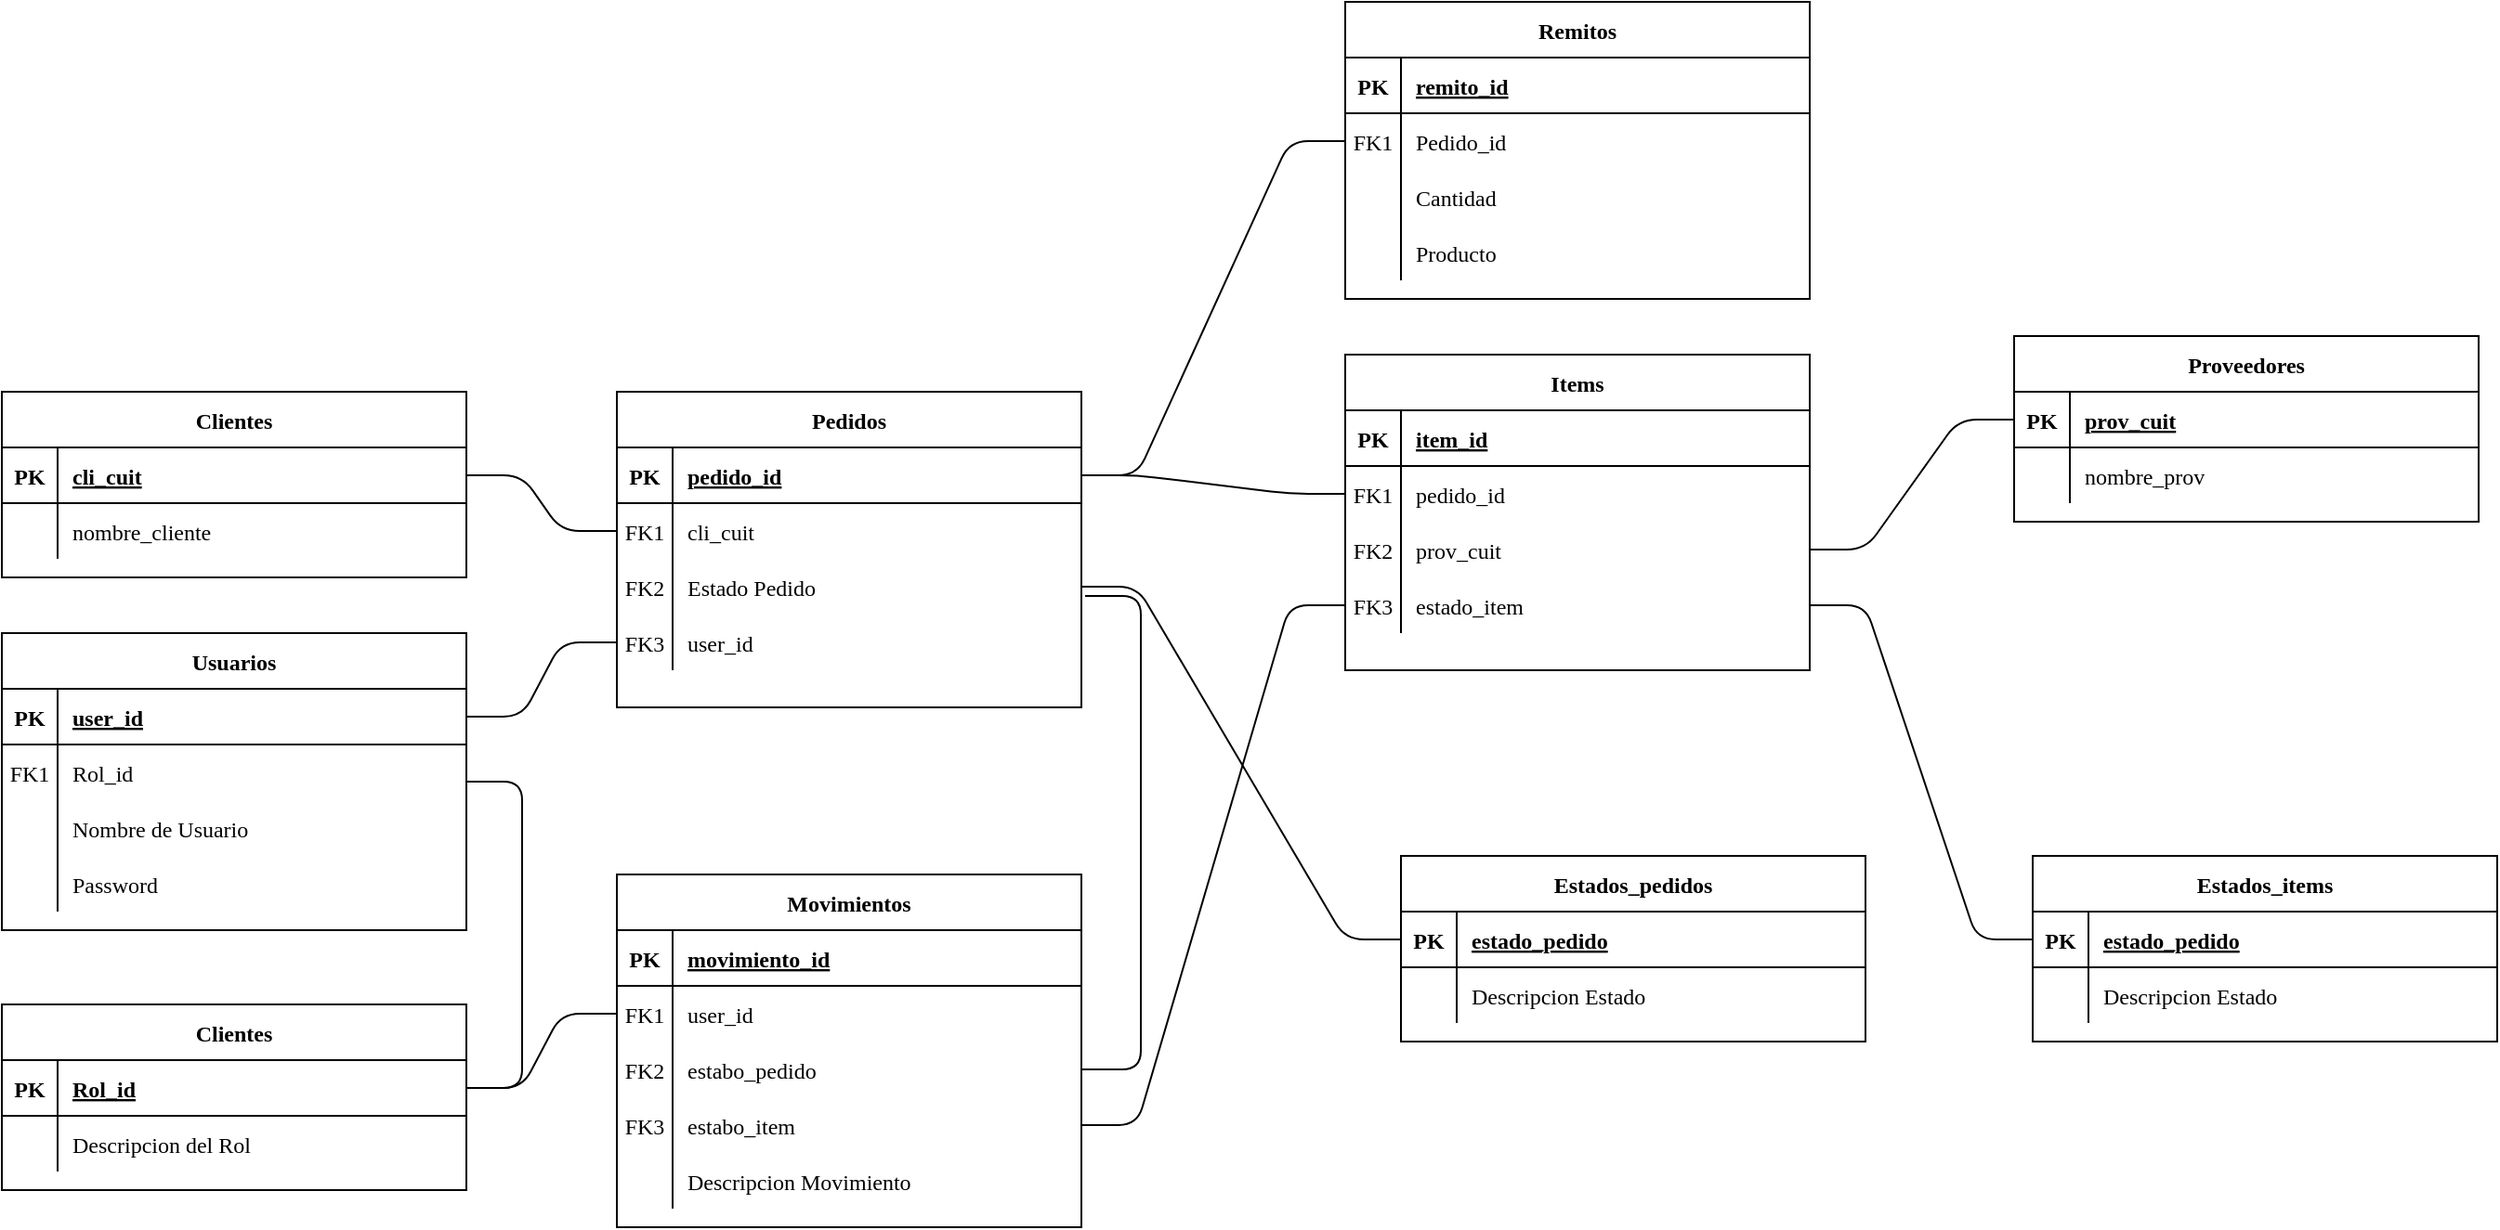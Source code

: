 <mxfile version="24.4.13" type="device">
  <diagram id="R2lEEEUBdFMjLlhIrx00" name="Page-1">
    <mxGraphModel dx="1235" dy="614" grid="1" gridSize="10" guides="1" tooltips="1" connect="1" arrows="1" fold="1" page="1" pageScale="1" pageWidth="1654" pageHeight="1169" math="0" shadow="0" extFonts="Permanent Marker^https://fonts.googleapis.com/css?family=Permanent+Marker">
      <root>
        <mxCell id="0" />
        <mxCell id="1" parent="0" />
        <mxCell id="C-vyLk0tnHw3VtMMgP7b-1" value="" style="edgeStyle=entityRelationEdgeStyle;endArrow=none;startArrow=none;endFill=0;startFill=0;fontFamily=Verdana;" parent="1" source="C-vyLk0tnHw3VtMMgP7b-24" target="C-vyLk0tnHw3VtMMgP7b-6" edge="1">
          <mxGeometry width="100" height="100" relative="1" as="geometry">
            <mxPoint x="347" y="930" as="sourcePoint" />
            <mxPoint x="447" y="830" as="targetPoint" />
          </mxGeometry>
        </mxCell>
        <mxCell id="C-vyLk0tnHw3VtMMgP7b-2" value="Pedidos" style="shape=table;startSize=30;container=1;collapsible=1;childLayout=tableLayout;fixedRows=1;rowLines=0;fontStyle=1;align=center;resizeLast=1;fontFamily=Verdana;" parent="1" vertex="1">
          <mxGeometry x="448" y="370" width="250" height="170" as="geometry" />
        </mxCell>
        <mxCell id="C-vyLk0tnHw3VtMMgP7b-3" value="" style="shape=partialRectangle;collapsible=0;dropTarget=0;pointerEvents=0;fillColor=none;points=[[0,0.5],[1,0.5]];portConstraint=eastwest;top=0;left=0;right=0;bottom=1;fontFamily=Verdana;" parent="C-vyLk0tnHw3VtMMgP7b-2" vertex="1">
          <mxGeometry y="30" width="250" height="30" as="geometry" />
        </mxCell>
        <mxCell id="C-vyLk0tnHw3VtMMgP7b-4" value="PK" style="shape=partialRectangle;overflow=hidden;connectable=0;fillColor=none;top=0;left=0;bottom=0;right=0;fontStyle=1;fontFamily=Verdana;" parent="C-vyLk0tnHw3VtMMgP7b-3" vertex="1">
          <mxGeometry width="30" height="30" as="geometry">
            <mxRectangle width="30" height="30" as="alternateBounds" />
          </mxGeometry>
        </mxCell>
        <mxCell id="C-vyLk0tnHw3VtMMgP7b-5" value="pedido_id" style="shape=partialRectangle;overflow=hidden;connectable=0;fillColor=none;top=0;left=0;bottom=0;right=0;align=left;spacingLeft=6;fontStyle=5;fontFamily=Verdana;" parent="C-vyLk0tnHw3VtMMgP7b-3" vertex="1">
          <mxGeometry x="30" width="220" height="30" as="geometry">
            <mxRectangle width="220" height="30" as="alternateBounds" />
          </mxGeometry>
        </mxCell>
        <mxCell id="C-vyLk0tnHw3VtMMgP7b-6" value="" style="shape=partialRectangle;collapsible=0;dropTarget=0;pointerEvents=0;fillColor=none;points=[[0,0.5],[1,0.5]];portConstraint=eastwest;top=0;left=0;right=0;bottom=0;fontFamily=Verdana;" parent="C-vyLk0tnHw3VtMMgP7b-2" vertex="1">
          <mxGeometry y="60" width="250" height="30" as="geometry" />
        </mxCell>
        <mxCell id="C-vyLk0tnHw3VtMMgP7b-7" value="FK1" style="shape=partialRectangle;overflow=hidden;connectable=0;fillColor=none;top=0;left=0;bottom=0;right=0;fontFamily=Verdana;" parent="C-vyLk0tnHw3VtMMgP7b-6" vertex="1">
          <mxGeometry width="30" height="30" as="geometry">
            <mxRectangle width="30" height="30" as="alternateBounds" />
          </mxGeometry>
        </mxCell>
        <mxCell id="C-vyLk0tnHw3VtMMgP7b-8" value="cli_cuit" style="shape=partialRectangle;overflow=hidden;connectable=0;fillColor=none;top=0;left=0;bottom=0;right=0;align=left;spacingLeft=6;fontFamily=Verdana;" parent="C-vyLk0tnHw3VtMMgP7b-6" vertex="1">
          <mxGeometry x="30" width="220" height="30" as="geometry">
            <mxRectangle width="220" height="30" as="alternateBounds" />
          </mxGeometry>
        </mxCell>
        <mxCell id="WFB8FTctx7Uo-wNj8tFT-1" value="" style="shape=partialRectangle;collapsible=0;dropTarget=0;pointerEvents=0;fillColor=none;points=[[0,0.5],[1,0.5]];portConstraint=eastwest;top=0;left=0;right=0;bottom=0;fontFamily=Verdana;" parent="C-vyLk0tnHw3VtMMgP7b-2" vertex="1">
          <mxGeometry y="90" width="250" height="30" as="geometry" />
        </mxCell>
        <mxCell id="WFB8FTctx7Uo-wNj8tFT-2" value="FK2" style="shape=partialRectangle;overflow=hidden;connectable=0;fillColor=none;top=0;left=0;bottom=0;right=0;fontFamily=Verdana;" parent="WFB8FTctx7Uo-wNj8tFT-1" vertex="1">
          <mxGeometry width="30" height="30" as="geometry">
            <mxRectangle width="30" height="30" as="alternateBounds" />
          </mxGeometry>
        </mxCell>
        <mxCell id="WFB8FTctx7Uo-wNj8tFT-3" value="Estado Pedido" style="shape=partialRectangle;overflow=hidden;connectable=0;fillColor=none;top=0;left=0;bottom=0;right=0;align=left;spacingLeft=6;fontFamily=Verdana;" parent="WFB8FTctx7Uo-wNj8tFT-1" vertex="1">
          <mxGeometry x="30" width="220" height="30" as="geometry">
            <mxRectangle width="220" height="30" as="alternateBounds" />
          </mxGeometry>
        </mxCell>
        <mxCell id="Aw_1BNNCDgIkhgm2NHV8-11" value="" style="shape=partialRectangle;collapsible=0;dropTarget=0;pointerEvents=0;fillColor=none;points=[[0,0.5],[1,0.5]];portConstraint=eastwest;top=0;left=0;right=0;bottom=0;fontFamily=Verdana;" vertex="1" parent="C-vyLk0tnHw3VtMMgP7b-2">
          <mxGeometry y="120" width="250" height="30" as="geometry" />
        </mxCell>
        <mxCell id="Aw_1BNNCDgIkhgm2NHV8-12" value="FK3" style="shape=partialRectangle;overflow=hidden;connectable=0;fillColor=none;top=0;left=0;bottom=0;right=0;fontFamily=Verdana;" vertex="1" parent="Aw_1BNNCDgIkhgm2NHV8-11">
          <mxGeometry width="30" height="30" as="geometry">
            <mxRectangle width="30" height="30" as="alternateBounds" />
          </mxGeometry>
        </mxCell>
        <mxCell id="Aw_1BNNCDgIkhgm2NHV8-13" value="user_id" style="shape=partialRectangle;overflow=hidden;connectable=0;fillColor=none;top=0;left=0;bottom=0;right=0;align=left;spacingLeft=6;fontFamily=Verdana;" vertex="1" parent="Aw_1BNNCDgIkhgm2NHV8-11">
          <mxGeometry x="30" width="220" height="30" as="geometry">
            <mxRectangle width="220" height="30" as="alternateBounds" />
          </mxGeometry>
        </mxCell>
        <mxCell id="C-vyLk0tnHw3VtMMgP7b-23" value="Clientes" style="shape=table;startSize=30;container=1;collapsible=1;childLayout=tableLayout;fixedRows=1;rowLines=0;fontStyle=1;align=center;resizeLast=1;fontFamily=Verdana;" parent="1" vertex="1">
          <mxGeometry x="117" y="370" width="250" height="100" as="geometry" />
        </mxCell>
        <mxCell id="C-vyLk0tnHw3VtMMgP7b-24" value="" style="shape=partialRectangle;collapsible=0;dropTarget=0;pointerEvents=0;fillColor=none;points=[[0,0.5],[1,0.5]];portConstraint=eastwest;top=0;left=0;right=0;bottom=1;fontFamily=Verdana;" parent="C-vyLk0tnHw3VtMMgP7b-23" vertex="1">
          <mxGeometry y="30" width="250" height="30" as="geometry" />
        </mxCell>
        <mxCell id="C-vyLk0tnHw3VtMMgP7b-25" value="PK" style="shape=partialRectangle;overflow=hidden;connectable=0;fillColor=none;top=0;left=0;bottom=0;right=0;fontStyle=1;fontFamily=Verdana;" parent="C-vyLk0tnHw3VtMMgP7b-24" vertex="1">
          <mxGeometry width="30" height="30" as="geometry">
            <mxRectangle width="30" height="30" as="alternateBounds" />
          </mxGeometry>
        </mxCell>
        <mxCell id="C-vyLk0tnHw3VtMMgP7b-26" value="cli_cuit" style="shape=partialRectangle;overflow=hidden;connectable=0;fillColor=none;top=0;left=0;bottom=0;right=0;align=left;spacingLeft=6;fontStyle=5;fontFamily=Verdana;" parent="C-vyLk0tnHw3VtMMgP7b-24" vertex="1">
          <mxGeometry x="30" width="220" height="30" as="geometry">
            <mxRectangle width="220" height="30" as="alternateBounds" />
          </mxGeometry>
        </mxCell>
        <mxCell id="C-vyLk0tnHw3VtMMgP7b-27" value="" style="shape=partialRectangle;collapsible=0;dropTarget=0;pointerEvents=0;fillColor=none;points=[[0,0.5],[1,0.5]];portConstraint=eastwest;top=0;left=0;right=0;bottom=0;fontFamily=Verdana;" parent="C-vyLk0tnHw3VtMMgP7b-23" vertex="1">
          <mxGeometry y="60" width="250" height="30" as="geometry" />
        </mxCell>
        <mxCell id="C-vyLk0tnHw3VtMMgP7b-28" value="" style="shape=partialRectangle;overflow=hidden;connectable=0;fillColor=none;top=0;left=0;bottom=0;right=0;fontFamily=Verdana;" parent="C-vyLk0tnHw3VtMMgP7b-27" vertex="1">
          <mxGeometry width="30" height="30" as="geometry">
            <mxRectangle width="30" height="30" as="alternateBounds" />
          </mxGeometry>
        </mxCell>
        <mxCell id="C-vyLk0tnHw3VtMMgP7b-29" value="nombre_cliente" style="shape=partialRectangle;overflow=hidden;connectable=0;fillColor=none;top=0;left=0;bottom=0;right=0;align=left;spacingLeft=6;fontFamily=Verdana;" parent="C-vyLk0tnHw3VtMMgP7b-27" vertex="1">
          <mxGeometry x="30" width="220" height="30" as="geometry">
            <mxRectangle width="220" height="30" as="alternateBounds" />
          </mxGeometry>
        </mxCell>
        <mxCell id="WFB8FTctx7Uo-wNj8tFT-4" value="Proveedores" style="shape=table;startSize=30;container=1;collapsible=1;childLayout=tableLayout;fixedRows=1;rowLines=0;fontStyle=1;align=center;resizeLast=1;fontFamily=Verdana;" parent="1" vertex="1">
          <mxGeometry x="1200" y="340" width="250" height="100" as="geometry" />
        </mxCell>
        <mxCell id="WFB8FTctx7Uo-wNj8tFT-5" value="" style="shape=partialRectangle;collapsible=0;dropTarget=0;pointerEvents=0;fillColor=none;points=[[0,0.5],[1,0.5]];portConstraint=eastwest;top=0;left=0;right=0;bottom=1;fontFamily=Verdana;" parent="WFB8FTctx7Uo-wNj8tFT-4" vertex="1">
          <mxGeometry y="30" width="250" height="30" as="geometry" />
        </mxCell>
        <mxCell id="WFB8FTctx7Uo-wNj8tFT-6" value="PK" style="shape=partialRectangle;overflow=hidden;connectable=0;fillColor=none;top=0;left=0;bottom=0;right=0;fontStyle=1;fontFamily=Verdana;" parent="WFB8FTctx7Uo-wNj8tFT-5" vertex="1">
          <mxGeometry width="30" height="30" as="geometry">
            <mxRectangle width="30" height="30" as="alternateBounds" />
          </mxGeometry>
        </mxCell>
        <mxCell id="WFB8FTctx7Uo-wNj8tFT-7" value="prov_cuit" style="shape=partialRectangle;overflow=hidden;connectable=0;fillColor=none;top=0;left=0;bottom=0;right=0;align=left;spacingLeft=6;fontStyle=5;fontFamily=Verdana;" parent="WFB8FTctx7Uo-wNj8tFT-5" vertex="1">
          <mxGeometry x="30" width="220" height="30" as="geometry">
            <mxRectangle width="220" height="30" as="alternateBounds" />
          </mxGeometry>
        </mxCell>
        <mxCell id="WFB8FTctx7Uo-wNj8tFT-8" value="" style="shape=partialRectangle;collapsible=0;dropTarget=0;pointerEvents=0;fillColor=none;points=[[0,0.5],[1,0.5]];portConstraint=eastwest;top=0;left=0;right=0;bottom=0;fontFamily=Verdana;" parent="WFB8FTctx7Uo-wNj8tFT-4" vertex="1">
          <mxGeometry y="60" width="250" height="30" as="geometry" />
        </mxCell>
        <mxCell id="WFB8FTctx7Uo-wNj8tFT-9" value="" style="shape=partialRectangle;overflow=hidden;connectable=0;fillColor=none;top=0;left=0;bottom=0;right=0;fontFamily=Verdana;" parent="WFB8FTctx7Uo-wNj8tFT-8" vertex="1">
          <mxGeometry width="30" height="30" as="geometry">
            <mxRectangle width="30" height="30" as="alternateBounds" />
          </mxGeometry>
        </mxCell>
        <mxCell id="WFB8FTctx7Uo-wNj8tFT-10" value="nombre_prov" style="shape=partialRectangle;overflow=hidden;connectable=0;fillColor=none;top=0;left=0;bottom=0;right=0;align=left;spacingLeft=6;fontFamily=Verdana;" parent="WFB8FTctx7Uo-wNj8tFT-8" vertex="1">
          <mxGeometry x="30" width="220" height="30" as="geometry">
            <mxRectangle width="220" height="30" as="alternateBounds" />
          </mxGeometry>
        </mxCell>
        <mxCell id="WFB8FTctx7Uo-wNj8tFT-11" value="Items" style="shape=table;startSize=30;container=1;collapsible=1;childLayout=tableLayout;fixedRows=1;rowLines=0;fontStyle=1;align=center;resizeLast=1;fontFamily=Verdana;" parent="1" vertex="1">
          <mxGeometry x="840" y="350" width="250" height="170" as="geometry" />
        </mxCell>
        <mxCell id="WFB8FTctx7Uo-wNj8tFT-12" value="" style="shape=partialRectangle;collapsible=0;dropTarget=0;pointerEvents=0;fillColor=none;points=[[0,0.5],[1,0.5]];portConstraint=eastwest;top=0;left=0;right=0;bottom=1;fontFamily=Verdana;" parent="WFB8FTctx7Uo-wNj8tFT-11" vertex="1">
          <mxGeometry y="30" width="250" height="30" as="geometry" />
        </mxCell>
        <mxCell id="WFB8FTctx7Uo-wNj8tFT-13" value="PK" style="shape=partialRectangle;overflow=hidden;connectable=0;fillColor=none;top=0;left=0;bottom=0;right=0;fontStyle=1;fontFamily=Verdana;" parent="WFB8FTctx7Uo-wNj8tFT-12" vertex="1">
          <mxGeometry width="30" height="30" as="geometry">
            <mxRectangle width="30" height="30" as="alternateBounds" />
          </mxGeometry>
        </mxCell>
        <mxCell id="WFB8FTctx7Uo-wNj8tFT-14" value="item_id" style="shape=partialRectangle;overflow=hidden;connectable=0;fillColor=none;top=0;left=0;bottom=0;right=0;align=left;spacingLeft=6;fontStyle=5;fontFamily=Verdana;" parent="WFB8FTctx7Uo-wNj8tFT-12" vertex="1">
          <mxGeometry x="30" width="220" height="30" as="geometry">
            <mxRectangle width="220" height="30" as="alternateBounds" />
          </mxGeometry>
        </mxCell>
        <mxCell id="WFB8FTctx7Uo-wNj8tFT-15" value="" style="shape=partialRectangle;collapsible=0;dropTarget=0;pointerEvents=0;fillColor=none;points=[[0,0.5],[1,0.5]];portConstraint=eastwest;top=0;left=0;right=0;bottom=0;fontFamily=Verdana;" parent="WFB8FTctx7Uo-wNj8tFT-11" vertex="1">
          <mxGeometry y="60" width="250" height="30" as="geometry" />
        </mxCell>
        <mxCell id="WFB8FTctx7Uo-wNj8tFT-16" value="FK1" style="shape=partialRectangle;overflow=hidden;connectable=0;fillColor=none;top=0;left=0;bottom=0;right=0;fontFamily=Verdana;" parent="WFB8FTctx7Uo-wNj8tFT-15" vertex="1">
          <mxGeometry width="30" height="30" as="geometry">
            <mxRectangle width="30" height="30" as="alternateBounds" />
          </mxGeometry>
        </mxCell>
        <mxCell id="WFB8FTctx7Uo-wNj8tFT-17" value="pedido_id" style="shape=partialRectangle;overflow=hidden;connectable=0;fillColor=none;top=0;left=0;bottom=0;right=0;align=left;spacingLeft=6;fontFamily=Verdana;" parent="WFB8FTctx7Uo-wNj8tFT-15" vertex="1">
          <mxGeometry x="30" width="220" height="30" as="geometry">
            <mxRectangle width="220" height="30" as="alternateBounds" />
          </mxGeometry>
        </mxCell>
        <mxCell id="WFB8FTctx7Uo-wNj8tFT-18" value="" style="shape=partialRectangle;collapsible=0;dropTarget=0;pointerEvents=0;fillColor=none;points=[[0,0.5],[1,0.5]];portConstraint=eastwest;top=0;left=0;right=0;bottom=0;fontFamily=Verdana;" parent="WFB8FTctx7Uo-wNj8tFT-11" vertex="1">
          <mxGeometry y="90" width="250" height="30" as="geometry" />
        </mxCell>
        <mxCell id="WFB8FTctx7Uo-wNj8tFT-19" value="FK2" style="shape=partialRectangle;overflow=hidden;connectable=0;fillColor=none;top=0;left=0;bottom=0;right=0;fontFamily=Verdana;" parent="WFB8FTctx7Uo-wNj8tFT-18" vertex="1">
          <mxGeometry width="30" height="30" as="geometry">
            <mxRectangle width="30" height="30" as="alternateBounds" />
          </mxGeometry>
        </mxCell>
        <mxCell id="WFB8FTctx7Uo-wNj8tFT-20" value="prov_cuit" style="shape=partialRectangle;overflow=hidden;connectable=0;fillColor=none;top=0;left=0;bottom=0;right=0;align=left;spacingLeft=6;fontFamily=Verdana;" parent="WFB8FTctx7Uo-wNj8tFT-18" vertex="1">
          <mxGeometry x="30" width="220" height="30" as="geometry">
            <mxRectangle width="220" height="30" as="alternateBounds" />
          </mxGeometry>
        </mxCell>
        <mxCell id="WFB8FTctx7Uo-wNj8tFT-21" value="" style="shape=partialRectangle;collapsible=0;dropTarget=0;pointerEvents=0;fillColor=none;points=[[0,0.5],[1,0.5]];portConstraint=eastwest;top=0;left=0;right=0;bottom=0;fontFamily=Verdana;" parent="WFB8FTctx7Uo-wNj8tFT-11" vertex="1">
          <mxGeometry y="120" width="250" height="30" as="geometry" />
        </mxCell>
        <mxCell id="WFB8FTctx7Uo-wNj8tFT-22" value="FK3" style="shape=partialRectangle;overflow=hidden;connectable=0;fillColor=none;top=0;left=0;bottom=0;right=0;fontFamily=Verdana;" parent="WFB8FTctx7Uo-wNj8tFT-21" vertex="1">
          <mxGeometry width="30" height="30" as="geometry">
            <mxRectangle width="30" height="30" as="alternateBounds" />
          </mxGeometry>
        </mxCell>
        <mxCell id="WFB8FTctx7Uo-wNj8tFT-23" value="estado_item" style="shape=partialRectangle;overflow=hidden;connectable=0;fillColor=none;top=0;left=0;bottom=0;right=0;align=left;spacingLeft=6;fontFamily=Verdana;" parent="WFB8FTctx7Uo-wNj8tFT-21" vertex="1">
          <mxGeometry x="30" width="220" height="30" as="geometry">
            <mxRectangle width="220" height="30" as="alternateBounds" />
          </mxGeometry>
        </mxCell>
        <mxCell id="WFB8FTctx7Uo-wNj8tFT-24" value="Estados_pedidos" style="shape=table;startSize=30;container=1;collapsible=1;childLayout=tableLayout;fixedRows=1;rowLines=0;fontStyle=1;align=center;resizeLast=1;fontFamily=Verdana;" parent="1" vertex="1">
          <mxGeometry x="870" y="620" width="250" height="100" as="geometry" />
        </mxCell>
        <mxCell id="WFB8FTctx7Uo-wNj8tFT-25" value="" style="shape=partialRectangle;collapsible=0;dropTarget=0;pointerEvents=0;fillColor=none;points=[[0,0.5],[1,0.5]];portConstraint=eastwest;top=0;left=0;right=0;bottom=1;fontFamily=Verdana;" parent="WFB8FTctx7Uo-wNj8tFT-24" vertex="1">
          <mxGeometry y="30" width="250" height="30" as="geometry" />
        </mxCell>
        <mxCell id="WFB8FTctx7Uo-wNj8tFT-26" value="PK" style="shape=partialRectangle;overflow=hidden;connectable=0;fillColor=none;top=0;left=0;bottom=0;right=0;fontStyle=1;fontFamily=Verdana;" parent="WFB8FTctx7Uo-wNj8tFT-25" vertex="1">
          <mxGeometry width="30" height="30" as="geometry">
            <mxRectangle width="30" height="30" as="alternateBounds" />
          </mxGeometry>
        </mxCell>
        <mxCell id="WFB8FTctx7Uo-wNj8tFT-27" value="estado_pedido" style="shape=partialRectangle;overflow=hidden;connectable=0;fillColor=none;top=0;left=0;bottom=0;right=0;align=left;spacingLeft=6;fontStyle=5;fontFamily=Verdana;" parent="WFB8FTctx7Uo-wNj8tFT-25" vertex="1">
          <mxGeometry x="30" width="220" height="30" as="geometry">
            <mxRectangle width="220" height="30" as="alternateBounds" />
          </mxGeometry>
        </mxCell>
        <mxCell id="WFB8FTctx7Uo-wNj8tFT-28" value="" style="shape=partialRectangle;collapsible=0;dropTarget=0;pointerEvents=0;fillColor=none;points=[[0,0.5],[1,0.5]];portConstraint=eastwest;top=0;left=0;right=0;bottom=0;fontFamily=Verdana;" parent="WFB8FTctx7Uo-wNj8tFT-24" vertex="1">
          <mxGeometry y="60" width="250" height="30" as="geometry" />
        </mxCell>
        <mxCell id="WFB8FTctx7Uo-wNj8tFT-29" value="" style="shape=partialRectangle;overflow=hidden;connectable=0;fillColor=none;top=0;left=0;bottom=0;right=0;fontFamily=Verdana;" parent="WFB8FTctx7Uo-wNj8tFT-28" vertex="1">
          <mxGeometry width="30" height="30" as="geometry">
            <mxRectangle width="30" height="30" as="alternateBounds" />
          </mxGeometry>
        </mxCell>
        <mxCell id="WFB8FTctx7Uo-wNj8tFT-30" value="Descripcion Estado" style="shape=partialRectangle;overflow=hidden;connectable=0;fillColor=none;top=0;left=0;bottom=0;right=0;align=left;spacingLeft=6;fontFamily=Verdana;" parent="WFB8FTctx7Uo-wNj8tFT-28" vertex="1">
          <mxGeometry x="30" width="220" height="30" as="geometry">
            <mxRectangle width="220" height="30" as="alternateBounds" />
          </mxGeometry>
        </mxCell>
        <mxCell id="WFB8FTctx7Uo-wNj8tFT-31" value="Estados_items" style="shape=table;startSize=30;container=1;collapsible=1;childLayout=tableLayout;fixedRows=1;rowLines=0;fontStyle=1;align=center;resizeLast=1;fontFamily=Verdana;" parent="1" vertex="1">
          <mxGeometry x="1210" y="620" width="250" height="100" as="geometry" />
        </mxCell>
        <mxCell id="WFB8FTctx7Uo-wNj8tFT-32" value="" style="shape=partialRectangle;collapsible=0;dropTarget=0;pointerEvents=0;fillColor=none;points=[[0,0.5],[1,0.5]];portConstraint=eastwest;top=0;left=0;right=0;bottom=1;fontFamily=Verdana;" parent="WFB8FTctx7Uo-wNj8tFT-31" vertex="1">
          <mxGeometry y="30" width="250" height="30" as="geometry" />
        </mxCell>
        <mxCell id="WFB8FTctx7Uo-wNj8tFT-33" value="PK" style="shape=partialRectangle;overflow=hidden;connectable=0;fillColor=none;top=0;left=0;bottom=0;right=0;fontStyle=1;fontFamily=Verdana;" parent="WFB8FTctx7Uo-wNj8tFT-32" vertex="1">
          <mxGeometry width="30" height="30" as="geometry">
            <mxRectangle width="30" height="30" as="alternateBounds" />
          </mxGeometry>
        </mxCell>
        <mxCell id="WFB8FTctx7Uo-wNj8tFT-34" value="estado_pedido" style="shape=partialRectangle;overflow=hidden;connectable=0;fillColor=none;top=0;left=0;bottom=0;right=0;align=left;spacingLeft=6;fontStyle=5;fontFamily=Verdana;" parent="WFB8FTctx7Uo-wNj8tFT-32" vertex="1">
          <mxGeometry x="30" width="220" height="30" as="geometry">
            <mxRectangle width="220" height="30" as="alternateBounds" />
          </mxGeometry>
        </mxCell>
        <mxCell id="WFB8FTctx7Uo-wNj8tFT-35" value="" style="shape=partialRectangle;collapsible=0;dropTarget=0;pointerEvents=0;fillColor=none;points=[[0,0.5],[1,0.5]];portConstraint=eastwest;top=0;left=0;right=0;bottom=0;fontFamily=Verdana;" parent="WFB8FTctx7Uo-wNj8tFT-31" vertex="1">
          <mxGeometry y="60" width="250" height="30" as="geometry" />
        </mxCell>
        <mxCell id="WFB8FTctx7Uo-wNj8tFT-36" value="" style="shape=partialRectangle;overflow=hidden;connectable=0;fillColor=none;top=0;left=0;bottom=0;right=0;fontFamily=Verdana;" parent="WFB8FTctx7Uo-wNj8tFT-35" vertex="1">
          <mxGeometry width="30" height="30" as="geometry">
            <mxRectangle width="30" height="30" as="alternateBounds" />
          </mxGeometry>
        </mxCell>
        <mxCell id="WFB8FTctx7Uo-wNj8tFT-37" value="Descripcion Estado" style="shape=partialRectangle;overflow=hidden;connectable=0;fillColor=none;top=0;left=0;bottom=0;right=0;align=left;spacingLeft=6;fontFamily=Verdana;" parent="WFB8FTctx7Uo-wNj8tFT-35" vertex="1">
          <mxGeometry x="30" width="220" height="30" as="geometry">
            <mxRectangle width="220" height="30" as="alternateBounds" />
          </mxGeometry>
        </mxCell>
        <mxCell id="WFB8FTctx7Uo-wNj8tFT-38" value="Remitos" style="shape=table;startSize=30;container=1;collapsible=1;childLayout=tableLayout;fixedRows=1;rowLines=0;fontStyle=1;align=center;resizeLast=1;fontFamily=Verdana;" parent="1" vertex="1">
          <mxGeometry x="840" y="160" width="250" height="160" as="geometry" />
        </mxCell>
        <mxCell id="WFB8FTctx7Uo-wNj8tFT-39" value="" style="shape=partialRectangle;collapsible=0;dropTarget=0;pointerEvents=0;fillColor=none;points=[[0,0.5],[1,0.5]];portConstraint=eastwest;top=0;left=0;right=0;bottom=1;fontFamily=Verdana;" parent="WFB8FTctx7Uo-wNj8tFT-38" vertex="1">
          <mxGeometry y="30" width="250" height="30" as="geometry" />
        </mxCell>
        <mxCell id="WFB8FTctx7Uo-wNj8tFT-40" value="PK" style="shape=partialRectangle;overflow=hidden;connectable=0;fillColor=none;top=0;left=0;bottom=0;right=0;fontStyle=1;fontFamily=Verdana;" parent="WFB8FTctx7Uo-wNj8tFT-39" vertex="1">
          <mxGeometry width="30" height="30" as="geometry">
            <mxRectangle width="30" height="30" as="alternateBounds" />
          </mxGeometry>
        </mxCell>
        <mxCell id="WFB8FTctx7Uo-wNj8tFT-41" value="remito_id" style="shape=partialRectangle;overflow=hidden;connectable=0;fillColor=none;top=0;left=0;bottom=0;right=0;align=left;spacingLeft=6;fontStyle=5;fontFamily=Verdana;" parent="WFB8FTctx7Uo-wNj8tFT-39" vertex="1">
          <mxGeometry x="30" width="220" height="30" as="geometry">
            <mxRectangle width="220" height="30" as="alternateBounds" />
          </mxGeometry>
        </mxCell>
        <mxCell id="WFB8FTctx7Uo-wNj8tFT-59" style="shape=partialRectangle;collapsible=0;dropTarget=0;pointerEvents=0;fillColor=none;points=[[0,0.5],[1,0.5]];portConstraint=eastwest;top=0;left=0;right=0;bottom=0;fontFamily=Verdana;" parent="WFB8FTctx7Uo-wNj8tFT-38" vertex="1">
          <mxGeometry y="60" width="250" height="30" as="geometry" />
        </mxCell>
        <mxCell id="WFB8FTctx7Uo-wNj8tFT-60" value="FK1" style="shape=partialRectangle;overflow=hidden;connectable=0;fillColor=none;top=0;left=0;bottom=0;right=0;fontFamily=Verdana;" parent="WFB8FTctx7Uo-wNj8tFT-59" vertex="1">
          <mxGeometry width="30" height="30" as="geometry">
            <mxRectangle width="30" height="30" as="alternateBounds" />
          </mxGeometry>
        </mxCell>
        <mxCell id="WFB8FTctx7Uo-wNj8tFT-61" value="Pedido_id" style="shape=partialRectangle;overflow=hidden;connectable=0;fillColor=none;top=0;left=0;bottom=0;right=0;align=left;spacingLeft=6;fontFamily=Verdana;" parent="WFB8FTctx7Uo-wNj8tFT-59" vertex="1">
          <mxGeometry x="30" width="220" height="30" as="geometry">
            <mxRectangle width="220" height="30" as="alternateBounds" />
          </mxGeometry>
        </mxCell>
        <mxCell id="WFB8FTctx7Uo-wNj8tFT-42" value="" style="shape=partialRectangle;collapsible=0;dropTarget=0;pointerEvents=0;fillColor=none;points=[[0,0.5],[1,0.5]];portConstraint=eastwest;top=0;left=0;right=0;bottom=0;fontFamily=Verdana;" parent="WFB8FTctx7Uo-wNj8tFT-38" vertex="1">
          <mxGeometry y="90" width="250" height="30" as="geometry" />
        </mxCell>
        <mxCell id="WFB8FTctx7Uo-wNj8tFT-43" value="" style="shape=partialRectangle;overflow=hidden;connectable=0;fillColor=none;top=0;left=0;bottom=0;right=0;fontFamily=Verdana;" parent="WFB8FTctx7Uo-wNj8tFT-42" vertex="1">
          <mxGeometry width="30" height="30" as="geometry">
            <mxRectangle width="30" height="30" as="alternateBounds" />
          </mxGeometry>
        </mxCell>
        <mxCell id="WFB8FTctx7Uo-wNj8tFT-44" value="Cantidad" style="shape=partialRectangle;overflow=hidden;connectable=0;fillColor=none;top=0;left=0;bottom=0;right=0;align=left;spacingLeft=6;fontFamily=Verdana;" parent="WFB8FTctx7Uo-wNj8tFT-42" vertex="1">
          <mxGeometry x="30" width="220" height="30" as="geometry">
            <mxRectangle width="220" height="30" as="alternateBounds" />
          </mxGeometry>
        </mxCell>
        <mxCell id="WFB8FTctx7Uo-wNj8tFT-45" value="" style="shape=partialRectangle;collapsible=0;dropTarget=0;pointerEvents=0;fillColor=none;points=[[0,0.5],[1,0.5]];portConstraint=eastwest;top=0;left=0;right=0;bottom=0;fontFamily=Verdana;" parent="WFB8FTctx7Uo-wNj8tFT-38" vertex="1">
          <mxGeometry y="120" width="250" height="30" as="geometry" />
        </mxCell>
        <mxCell id="WFB8FTctx7Uo-wNj8tFT-46" value="" style="shape=partialRectangle;overflow=hidden;connectable=0;fillColor=none;top=0;left=0;bottom=0;right=0;fontFamily=Verdana;" parent="WFB8FTctx7Uo-wNj8tFT-45" vertex="1">
          <mxGeometry width="30" height="30" as="geometry">
            <mxRectangle width="30" height="30" as="alternateBounds" />
          </mxGeometry>
        </mxCell>
        <mxCell id="WFB8FTctx7Uo-wNj8tFT-47" value="Producto" style="shape=partialRectangle;overflow=hidden;connectable=0;fillColor=none;top=0;left=0;bottom=0;right=0;align=left;spacingLeft=6;fontFamily=Verdana;" parent="WFB8FTctx7Uo-wNj8tFT-45" vertex="1">
          <mxGeometry x="30" width="220" height="30" as="geometry">
            <mxRectangle width="220" height="30" as="alternateBounds" />
          </mxGeometry>
        </mxCell>
        <mxCell id="WFB8FTctx7Uo-wNj8tFT-48" value="" style="edgeStyle=entityRelationEdgeStyle;endArrow=none;startArrow=none;endFill=0;startFill=0;fontFamily=Verdana;exitX=1;exitY=0.5;exitDx=0;exitDy=0;entryX=0;entryY=0.5;entryDx=0;entryDy=0;" parent="1" source="WFB8FTctx7Uo-wNj8tFT-1" target="WFB8FTctx7Uo-wNj8tFT-25" edge="1">
          <mxGeometry width="100" height="100" relative="1" as="geometry">
            <mxPoint x="697" y="510" as="sourcePoint" />
            <mxPoint x="777" y="540" as="targetPoint" />
          </mxGeometry>
        </mxCell>
        <mxCell id="WFB8FTctx7Uo-wNj8tFT-53" value="" style="edgeStyle=entityRelationEdgeStyle;fontSize=12;html=1;endArrow=none;startArrow=none;rounded=1;exitX=0;exitY=0.5;exitDx=0;exitDy=0;startFill=0;endFill=0;curved=0;" parent="1" source="WFB8FTctx7Uo-wNj8tFT-15" target="C-vyLk0tnHw3VtMMgP7b-3" edge="1">
          <mxGeometry width="100" height="100" relative="1" as="geometry">
            <mxPoint x="657" y="610" as="sourcePoint" />
            <mxPoint x="757" y="510" as="targetPoint" />
            <Array as="points">
              <mxPoint x="817" y="470" />
              <mxPoint x="707" y="450" />
            </Array>
          </mxGeometry>
        </mxCell>
        <mxCell id="WFB8FTctx7Uo-wNj8tFT-54" value="" style="edgeStyle=entityRelationEdgeStyle;fontSize=12;html=1;endArrow=none;startArrow=none;rounded=1;entryX=1;entryY=0.5;entryDx=0;entryDy=0;exitX=0;exitY=0.5;exitDx=0;exitDy=0;startFill=0;endFill=0;curved=0;" parent="1" source="WFB8FTctx7Uo-wNj8tFT-32" target="WFB8FTctx7Uo-wNj8tFT-21" edge="1">
          <mxGeometry width="100" height="100" relative="1" as="geometry">
            <mxPoint x="577" y="680" as="sourcePoint" />
            <mxPoint x="677" y="580" as="targetPoint" />
            <Array as="points">
              <mxPoint x="857" y="590" />
              <mxPoint x="837" y="570" />
            </Array>
          </mxGeometry>
        </mxCell>
        <mxCell id="WFB8FTctx7Uo-wNj8tFT-55" value="" style="edgeStyle=entityRelationEdgeStyle;fontSize=12;html=1;endArrow=none;startArrow=none;rounded=1;exitX=1;exitY=0.5;exitDx=0;exitDy=0;entryX=0;entryY=0.5;entryDx=0;entryDy=0;endFill=0;startFill=0;curved=0;" parent="1" source="WFB8FTctx7Uo-wNj8tFT-18" target="WFB8FTctx7Uo-wNj8tFT-5" edge="1">
          <mxGeometry width="100" height="100" relative="1" as="geometry">
            <mxPoint x="1137" y="430" as="sourcePoint" />
            <mxPoint x="1237" y="330" as="targetPoint" />
            <Array as="points">
              <mxPoint x="1377" y="260" />
            </Array>
          </mxGeometry>
        </mxCell>
        <mxCell id="WFB8FTctx7Uo-wNj8tFT-62" style="rounded=1;orthogonalLoop=1;jettySize=auto;html=1;entryX=1;entryY=0.5;entryDx=0;entryDy=0;edgeStyle=entityRelationEdgeStyle;elbow=vertical;exitX=0;exitY=0.5;exitDx=0;exitDy=0;endArrow=none;endFill=0;curved=0;" parent="1" source="WFB8FTctx7Uo-wNj8tFT-59" target="C-vyLk0tnHw3VtMMgP7b-3" edge="1">
          <mxGeometry relative="1" as="geometry">
            <mxPoint x="690" y="220" as="sourcePoint" />
          </mxGeometry>
        </mxCell>
        <mxCell id="Aw_1BNNCDgIkhgm2NHV8-1" value="Usuarios" style="shape=table;startSize=30;container=1;collapsible=1;childLayout=tableLayout;fixedRows=1;rowLines=0;fontStyle=1;align=center;resizeLast=1;fontFamily=Verdana;" vertex="1" parent="1">
          <mxGeometry x="117" y="500" width="250" height="160" as="geometry" />
        </mxCell>
        <mxCell id="Aw_1BNNCDgIkhgm2NHV8-2" value="" style="shape=partialRectangle;collapsible=0;dropTarget=0;pointerEvents=0;fillColor=none;points=[[0,0.5],[1,0.5]];portConstraint=eastwest;top=0;left=0;right=0;bottom=1;fontFamily=Verdana;" vertex="1" parent="Aw_1BNNCDgIkhgm2NHV8-1">
          <mxGeometry y="30" width="250" height="30" as="geometry" />
        </mxCell>
        <mxCell id="Aw_1BNNCDgIkhgm2NHV8-3" value="PK" style="shape=partialRectangle;overflow=hidden;connectable=0;fillColor=none;top=0;left=0;bottom=0;right=0;fontStyle=1;fontFamily=Verdana;" vertex="1" parent="Aw_1BNNCDgIkhgm2NHV8-2">
          <mxGeometry width="30" height="30" as="geometry">
            <mxRectangle width="30" height="30" as="alternateBounds" />
          </mxGeometry>
        </mxCell>
        <mxCell id="Aw_1BNNCDgIkhgm2NHV8-4" value="user_id" style="shape=partialRectangle;overflow=hidden;connectable=0;fillColor=none;top=0;left=0;bottom=0;right=0;align=left;spacingLeft=6;fontStyle=5;fontFamily=Verdana;" vertex="1" parent="Aw_1BNNCDgIkhgm2NHV8-2">
          <mxGeometry x="30" width="220" height="30" as="geometry">
            <mxRectangle width="220" height="30" as="alternateBounds" />
          </mxGeometry>
        </mxCell>
        <mxCell id="Aw_1BNNCDgIkhgm2NHV8-15" value="" style="shape=partialRectangle;collapsible=0;dropTarget=0;pointerEvents=0;fillColor=none;points=[[0,0.5],[1,0.5]];portConstraint=eastwest;top=0;left=0;right=0;bottom=0;fontFamily=Verdana;" vertex="1" parent="Aw_1BNNCDgIkhgm2NHV8-1">
          <mxGeometry y="60" width="250" height="30" as="geometry" />
        </mxCell>
        <mxCell id="Aw_1BNNCDgIkhgm2NHV8-16" value="FK1" style="shape=partialRectangle;overflow=hidden;connectable=0;fillColor=none;top=0;left=0;bottom=0;right=0;fontFamily=Verdana;" vertex="1" parent="Aw_1BNNCDgIkhgm2NHV8-15">
          <mxGeometry width="30" height="30" as="geometry">
            <mxRectangle width="30" height="30" as="alternateBounds" />
          </mxGeometry>
        </mxCell>
        <mxCell id="Aw_1BNNCDgIkhgm2NHV8-17" value="Rol_id" style="shape=partialRectangle;overflow=hidden;connectable=0;fillColor=none;top=0;left=0;bottom=0;right=0;align=left;spacingLeft=6;fontFamily=Verdana;" vertex="1" parent="Aw_1BNNCDgIkhgm2NHV8-15">
          <mxGeometry x="30" width="220" height="30" as="geometry">
            <mxRectangle width="220" height="30" as="alternateBounds" />
          </mxGeometry>
        </mxCell>
        <mxCell id="Aw_1BNNCDgIkhgm2NHV8-5" value="" style="shape=partialRectangle;collapsible=0;dropTarget=0;pointerEvents=0;fillColor=none;points=[[0,0.5],[1,0.5]];portConstraint=eastwest;top=0;left=0;right=0;bottom=0;fontFamily=Verdana;" vertex="1" parent="Aw_1BNNCDgIkhgm2NHV8-1">
          <mxGeometry y="90" width="250" height="30" as="geometry" />
        </mxCell>
        <mxCell id="Aw_1BNNCDgIkhgm2NHV8-6" value="" style="shape=partialRectangle;overflow=hidden;connectable=0;fillColor=none;top=0;left=0;bottom=0;right=0;fontFamily=Verdana;" vertex="1" parent="Aw_1BNNCDgIkhgm2NHV8-5">
          <mxGeometry width="30" height="30" as="geometry">
            <mxRectangle width="30" height="30" as="alternateBounds" />
          </mxGeometry>
        </mxCell>
        <mxCell id="Aw_1BNNCDgIkhgm2NHV8-7" value="Nombre de Usuario" style="shape=partialRectangle;overflow=hidden;connectable=0;fillColor=none;top=0;left=0;bottom=0;right=0;align=left;spacingLeft=6;fontFamily=Verdana;" vertex="1" parent="Aw_1BNNCDgIkhgm2NHV8-5">
          <mxGeometry x="30" width="220" height="30" as="geometry">
            <mxRectangle width="220" height="30" as="alternateBounds" />
          </mxGeometry>
        </mxCell>
        <mxCell id="Aw_1BNNCDgIkhgm2NHV8-8" value="" style="shape=partialRectangle;collapsible=0;dropTarget=0;pointerEvents=0;fillColor=none;points=[[0,0.5],[1,0.5]];portConstraint=eastwest;top=0;left=0;right=0;bottom=0;fontFamily=Verdana;" vertex="1" parent="Aw_1BNNCDgIkhgm2NHV8-1">
          <mxGeometry y="120" width="250" height="30" as="geometry" />
        </mxCell>
        <mxCell id="Aw_1BNNCDgIkhgm2NHV8-9" value="" style="shape=partialRectangle;overflow=hidden;connectable=0;fillColor=none;top=0;left=0;bottom=0;right=0;fontFamily=Verdana;" vertex="1" parent="Aw_1BNNCDgIkhgm2NHV8-8">
          <mxGeometry width="30" height="30" as="geometry">
            <mxRectangle width="30" height="30" as="alternateBounds" />
          </mxGeometry>
        </mxCell>
        <mxCell id="Aw_1BNNCDgIkhgm2NHV8-10" value="Password" style="shape=partialRectangle;overflow=hidden;connectable=0;fillColor=none;top=0;left=0;bottom=0;right=0;align=left;spacingLeft=6;fontFamily=Verdana;" vertex="1" parent="Aw_1BNNCDgIkhgm2NHV8-8">
          <mxGeometry x="30" width="220" height="30" as="geometry">
            <mxRectangle width="220" height="30" as="alternateBounds" />
          </mxGeometry>
        </mxCell>
        <mxCell id="Aw_1BNNCDgIkhgm2NHV8-14" style="edgeStyle=entityRelationEdgeStyle;rounded=1;orthogonalLoop=1;jettySize=auto;html=1;exitX=1;exitY=0.5;exitDx=0;exitDy=0;endArrow=none;endFill=0;startArrow=none;startFill=0;entryX=0;entryY=0.5;entryDx=0;entryDy=0;curved=0;" edge="1" parent="1" source="Aw_1BNNCDgIkhgm2NHV8-2" target="Aw_1BNNCDgIkhgm2NHV8-11">
          <mxGeometry relative="1" as="geometry">
            <mxPoint x="480" y="565" as="targetPoint" />
          </mxGeometry>
        </mxCell>
        <mxCell id="Aw_1BNNCDgIkhgm2NHV8-18" value="Clientes" style="shape=table;startSize=30;container=1;collapsible=1;childLayout=tableLayout;fixedRows=1;rowLines=0;fontStyle=1;align=center;resizeLast=1;fontFamily=Verdana;" vertex="1" parent="1">
          <mxGeometry x="117" y="700" width="250" height="100" as="geometry" />
        </mxCell>
        <mxCell id="Aw_1BNNCDgIkhgm2NHV8-19" value="" style="shape=partialRectangle;collapsible=0;dropTarget=0;pointerEvents=0;fillColor=none;points=[[0,0.5],[1,0.5]];portConstraint=eastwest;top=0;left=0;right=0;bottom=1;fontFamily=Verdana;" vertex="1" parent="Aw_1BNNCDgIkhgm2NHV8-18">
          <mxGeometry y="30" width="250" height="30" as="geometry" />
        </mxCell>
        <mxCell id="Aw_1BNNCDgIkhgm2NHV8-20" value="PK" style="shape=partialRectangle;overflow=hidden;connectable=0;fillColor=none;top=0;left=0;bottom=0;right=0;fontStyle=1;fontFamily=Verdana;" vertex="1" parent="Aw_1BNNCDgIkhgm2NHV8-19">
          <mxGeometry width="30" height="30" as="geometry">
            <mxRectangle width="30" height="30" as="alternateBounds" />
          </mxGeometry>
        </mxCell>
        <mxCell id="Aw_1BNNCDgIkhgm2NHV8-21" value="Rol_id" style="shape=partialRectangle;overflow=hidden;connectable=0;fillColor=none;top=0;left=0;bottom=0;right=0;align=left;spacingLeft=6;fontStyle=5;fontFamily=Verdana;" vertex="1" parent="Aw_1BNNCDgIkhgm2NHV8-19">
          <mxGeometry x="30" width="220" height="30" as="geometry">
            <mxRectangle width="220" height="30" as="alternateBounds" />
          </mxGeometry>
        </mxCell>
        <mxCell id="Aw_1BNNCDgIkhgm2NHV8-22" value="" style="shape=partialRectangle;collapsible=0;dropTarget=0;pointerEvents=0;fillColor=none;points=[[0,0.5],[1,0.5]];portConstraint=eastwest;top=0;left=0;right=0;bottom=0;fontFamily=Verdana;" vertex="1" parent="Aw_1BNNCDgIkhgm2NHV8-18">
          <mxGeometry y="60" width="250" height="30" as="geometry" />
        </mxCell>
        <mxCell id="Aw_1BNNCDgIkhgm2NHV8-23" value="" style="shape=partialRectangle;overflow=hidden;connectable=0;fillColor=none;top=0;left=0;bottom=0;right=0;fontFamily=Verdana;" vertex="1" parent="Aw_1BNNCDgIkhgm2NHV8-22">
          <mxGeometry width="30" height="30" as="geometry">
            <mxRectangle width="30" height="30" as="alternateBounds" />
          </mxGeometry>
        </mxCell>
        <mxCell id="Aw_1BNNCDgIkhgm2NHV8-24" value="Descripcion del Rol" style="shape=partialRectangle;overflow=hidden;connectable=0;fillColor=none;top=0;left=0;bottom=0;right=0;align=left;spacingLeft=6;fontFamily=Verdana;" vertex="1" parent="Aw_1BNNCDgIkhgm2NHV8-22">
          <mxGeometry x="30" width="220" height="30" as="geometry">
            <mxRectangle width="220" height="30" as="alternateBounds" />
          </mxGeometry>
        </mxCell>
        <mxCell id="Aw_1BNNCDgIkhgm2NHV8-26" style="edgeStyle=entityRelationEdgeStyle;rounded=1;orthogonalLoop=1;jettySize=auto;html=1;exitX=1;exitY=0.5;exitDx=0;exitDy=0;entryX=1;entryY=0.5;entryDx=0;entryDy=0;curved=0;endArrow=none;endFill=0;" edge="1" parent="1" source="Aw_1BNNCDgIkhgm2NHV8-1" target="Aw_1BNNCDgIkhgm2NHV8-19">
          <mxGeometry relative="1" as="geometry">
            <Array as="points">
              <mxPoint x="70" y="650" />
              <mxPoint x="50" y="650" />
            </Array>
          </mxGeometry>
        </mxCell>
        <mxCell id="Aw_1BNNCDgIkhgm2NHV8-43" style="edgeStyle=entityRelationEdgeStyle;rounded=1;orthogonalLoop=1;jettySize=auto;html=1;exitX=1;exitY=0.5;exitDx=0;exitDy=0;entryX=0;entryY=0.5;entryDx=0;entryDy=0;curved=0;endArrow=none;endFill=0;" edge="1" parent="1" source="Aw_1BNNCDgIkhgm2NHV8-19" target="Aw_1BNNCDgIkhgm2NHV8-40">
          <mxGeometry relative="1" as="geometry">
            <mxPoint x="377" y="590" as="sourcePoint" />
            <mxPoint x="377" y="755" as="targetPoint" />
            <Array as="points">
              <mxPoint x="80" y="660" />
              <mxPoint x="60" y="660" />
            </Array>
          </mxGeometry>
        </mxCell>
        <mxCell id="Aw_1BNNCDgIkhgm2NHV8-44" style="edgeStyle=entityRelationEdgeStyle;rounded=1;orthogonalLoop=1;jettySize=auto;html=1;exitX=1;exitY=0.5;exitDx=0;exitDy=0;entryX=0;entryY=0.5;entryDx=0;entryDy=0;curved=0;endArrow=none;endFill=0;" edge="1" parent="1" source="Aw_1BNNCDgIkhgm2NHV8-37" target="WFB8FTctx7Uo-wNj8tFT-21">
          <mxGeometry relative="1" as="geometry">
            <mxPoint x="940" y="760" as="sourcePoint" />
            <mxPoint x="940" y="925" as="targetPoint" />
            <Array as="points">
              <mxPoint x="643" y="830" />
              <mxPoint x="623" y="830" />
            </Array>
          </mxGeometry>
        </mxCell>
        <mxCell id="Aw_1BNNCDgIkhgm2NHV8-45" style="edgeStyle=entityRelationEdgeStyle;rounded=1;orthogonalLoop=1;jettySize=auto;html=1;entryX=1;entryY=0.5;entryDx=0;entryDy=0;curved=0;endArrow=none;endFill=0;" edge="1" parent="1" target="Aw_1BNNCDgIkhgm2NHV8-34">
          <mxGeometry relative="1" as="geometry">
            <mxPoint x="700" y="480" as="sourcePoint" />
            <mxPoint x="950" y="935" as="targetPoint" />
            <Array as="points">
              <mxPoint x="653" y="840" />
              <mxPoint x="633" y="840" />
            </Array>
          </mxGeometry>
        </mxCell>
        <mxCell id="Aw_1BNNCDgIkhgm2NHV8-27" value="Movimientos" style="shape=table;startSize=30;container=1;collapsible=1;childLayout=tableLayout;fixedRows=1;rowLines=0;fontStyle=1;align=center;resizeLast=1;fontFamily=Verdana;" vertex="1" parent="1">
          <mxGeometry x="448" y="630" width="250" height="190" as="geometry" />
        </mxCell>
        <mxCell id="Aw_1BNNCDgIkhgm2NHV8-28" value="" style="shape=partialRectangle;collapsible=0;dropTarget=0;pointerEvents=0;fillColor=none;points=[[0,0.5],[1,0.5]];portConstraint=eastwest;top=0;left=0;right=0;bottom=1;fontFamily=Verdana;" vertex="1" parent="Aw_1BNNCDgIkhgm2NHV8-27">
          <mxGeometry y="30" width="250" height="30" as="geometry" />
        </mxCell>
        <mxCell id="Aw_1BNNCDgIkhgm2NHV8-29" value="PK" style="shape=partialRectangle;overflow=hidden;connectable=0;fillColor=none;top=0;left=0;bottom=0;right=0;fontStyle=1;fontFamily=Verdana;" vertex="1" parent="Aw_1BNNCDgIkhgm2NHV8-28">
          <mxGeometry width="30" height="30" as="geometry">
            <mxRectangle width="30" height="30" as="alternateBounds" />
          </mxGeometry>
        </mxCell>
        <mxCell id="Aw_1BNNCDgIkhgm2NHV8-30" value="movimiento_id" style="shape=partialRectangle;overflow=hidden;connectable=0;fillColor=none;top=0;left=0;bottom=0;right=0;align=left;spacingLeft=6;fontStyle=5;fontFamily=Verdana;" vertex="1" parent="Aw_1BNNCDgIkhgm2NHV8-28">
          <mxGeometry x="30" width="220" height="30" as="geometry">
            <mxRectangle width="220" height="30" as="alternateBounds" />
          </mxGeometry>
        </mxCell>
        <mxCell id="Aw_1BNNCDgIkhgm2NHV8-40" value="" style="shape=partialRectangle;collapsible=0;dropTarget=0;pointerEvents=0;fillColor=none;points=[[0,0.5],[1,0.5]];portConstraint=eastwest;top=0;left=0;right=0;bottom=0;fontFamily=Verdana;" vertex="1" parent="Aw_1BNNCDgIkhgm2NHV8-27">
          <mxGeometry y="60" width="250" height="30" as="geometry" />
        </mxCell>
        <mxCell id="Aw_1BNNCDgIkhgm2NHV8-41" value="FK1" style="shape=partialRectangle;overflow=hidden;connectable=0;fillColor=none;top=0;left=0;bottom=0;right=0;fontFamily=Verdana;" vertex="1" parent="Aw_1BNNCDgIkhgm2NHV8-40">
          <mxGeometry width="30" height="30" as="geometry">
            <mxRectangle width="30" height="30" as="alternateBounds" />
          </mxGeometry>
        </mxCell>
        <mxCell id="Aw_1BNNCDgIkhgm2NHV8-42" value="user_id" style="shape=partialRectangle;overflow=hidden;connectable=0;fillColor=none;top=0;left=0;bottom=0;right=0;align=left;spacingLeft=6;fontFamily=Verdana;" vertex="1" parent="Aw_1BNNCDgIkhgm2NHV8-40">
          <mxGeometry x="30" width="220" height="30" as="geometry">
            <mxRectangle width="220" height="30" as="alternateBounds" />
          </mxGeometry>
        </mxCell>
        <mxCell id="Aw_1BNNCDgIkhgm2NHV8-34" value="" style="shape=partialRectangle;collapsible=0;dropTarget=0;pointerEvents=0;fillColor=none;points=[[0,0.5],[1,0.5]];portConstraint=eastwest;top=0;left=0;right=0;bottom=0;fontFamily=Verdana;" vertex="1" parent="Aw_1BNNCDgIkhgm2NHV8-27">
          <mxGeometry y="90" width="250" height="30" as="geometry" />
        </mxCell>
        <mxCell id="Aw_1BNNCDgIkhgm2NHV8-35" value="FK2" style="shape=partialRectangle;overflow=hidden;connectable=0;fillColor=none;top=0;left=0;bottom=0;right=0;fontFamily=Verdana;" vertex="1" parent="Aw_1BNNCDgIkhgm2NHV8-34">
          <mxGeometry width="30" height="30" as="geometry">
            <mxRectangle width="30" height="30" as="alternateBounds" />
          </mxGeometry>
        </mxCell>
        <mxCell id="Aw_1BNNCDgIkhgm2NHV8-36" value="estabo_pedido" style="shape=partialRectangle;overflow=hidden;connectable=0;fillColor=none;top=0;left=0;bottom=0;right=0;align=left;spacingLeft=6;fontFamily=Verdana;" vertex="1" parent="Aw_1BNNCDgIkhgm2NHV8-34">
          <mxGeometry x="30" width="220" height="30" as="geometry">
            <mxRectangle width="220" height="30" as="alternateBounds" />
          </mxGeometry>
        </mxCell>
        <mxCell id="Aw_1BNNCDgIkhgm2NHV8-37" value="" style="shape=partialRectangle;collapsible=0;dropTarget=0;pointerEvents=0;fillColor=none;points=[[0,0.5],[1,0.5]];portConstraint=eastwest;top=0;left=0;right=0;bottom=0;fontFamily=Verdana;" vertex="1" parent="Aw_1BNNCDgIkhgm2NHV8-27">
          <mxGeometry y="120" width="250" height="30" as="geometry" />
        </mxCell>
        <mxCell id="Aw_1BNNCDgIkhgm2NHV8-38" value="FK3" style="shape=partialRectangle;overflow=hidden;connectable=0;fillColor=none;top=0;left=0;bottom=0;right=0;fontFamily=Verdana;" vertex="1" parent="Aw_1BNNCDgIkhgm2NHV8-37">
          <mxGeometry width="30" height="30" as="geometry">
            <mxRectangle width="30" height="30" as="alternateBounds" />
          </mxGeometry>
        </mxCell>
        <mxCell id="Aw_1BNNCDgIkhgm2NHV8-39" value="estabo_item" style="shape=partialRectangle;overflow=hidden;connectable=0;fillColor=none;top=0;left=0;bottom=0;right=0;align=left;spacingLeft=6;fontFamily=Verdana;" vertex="1" parent="Aw_1BNNCDgIkhgm2NHV8-37">
          <mxGeometry x="30" width="220" height="30" as="geometry">
            <mxRectangle width="220" height="30" as="alternateBounds" />
          </mxGeometry>
        </mxCell>
        <mxCell id="Aw_1BNNCDgIkhgm2NHV8-31" value="" style="shape=partialRectangle;collapsible=0;dropTarget=0;pointerEvents=0;fillColor=none;points=[[0,0.5],[1,0.5]];portConstraint=eastwest;top=0;left=0;right=0;bottom=0;fontFamily=Verdana;" vertex="1" parent="Aw_1BNNCDgIkhgm2NHV8-27">
          <mxGeometry y="150" width="250" height="30" as="geometry" />
        </mxCell>
        <mxCell id="Aw_1BNNCDgIkhgm2NHV8-32" value="" style="shape=partialRectangle;overflow=hidden;connectable=0;fillColor=none;top=0;left=0;bottom=0;right=0;fontFamily=Verdana;" vertex="1" parent="Aw_1BNNCDgIkhgm2NHV8-31">
          <mxGeometry width="30" height="30" as="geometry">
            <mxRectangle width="30" height="30" as="alternateBounds" />
          </mxGeometry>
        </mxCell>
        <mxCell id="Aw_1BNNCDgIkhgm2NHV8-33" value="Descripcion Movimiento" style="shape=partialRectangle;overflow=hidden;connectable=0;fillColor=none;top=0;left=0;bottom=0;right=0;align=left;spacingLeft=6;fontFamily=Verdana;" vertex="1" parent="Aw_1BNNCDgIkhgm2NHV8-31">
          <mxGeometry x="30" width="220" height="30" as="geometry">
            <mxRectangle width="220" height="30" as="alternateBounds" />
          </mxGeometry>
        </mxCell>
      </root>
    </mxGraphModel>
  </diagram>
</mxfile>
